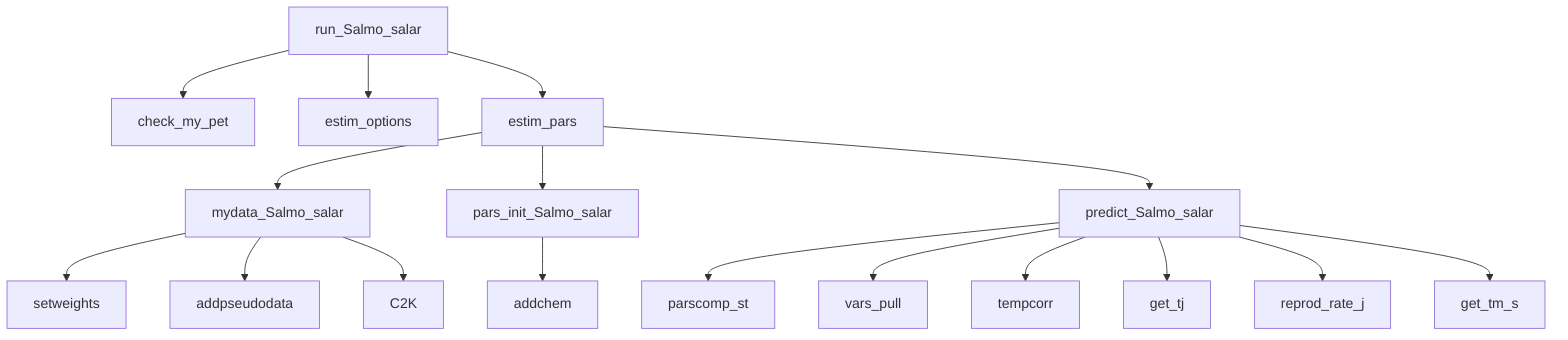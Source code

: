 graph TD
    A[run_Salmo_salar] --> B[check_my_pet]
    A --> C[estim_options]
    A --> D[estim_pars]
    
    D --> E[mydata_Salmo_salar]
    D --> F[pars_init_Salmo_salar]
    D --> G[predict_Salmo_salar]
    
    E --> H[setweights]
    E --> I[addpseudodata]
    E --> J[C2K]
    
    F --> K[addchem]
    
    G --> L[parscomp_st]
    G --> M[vars_pull]
    G --> N[tempcorr]
    G --> O[get_tj]
    G --> P[reprod_rate_j]
    G --> Q[get_tm_s]